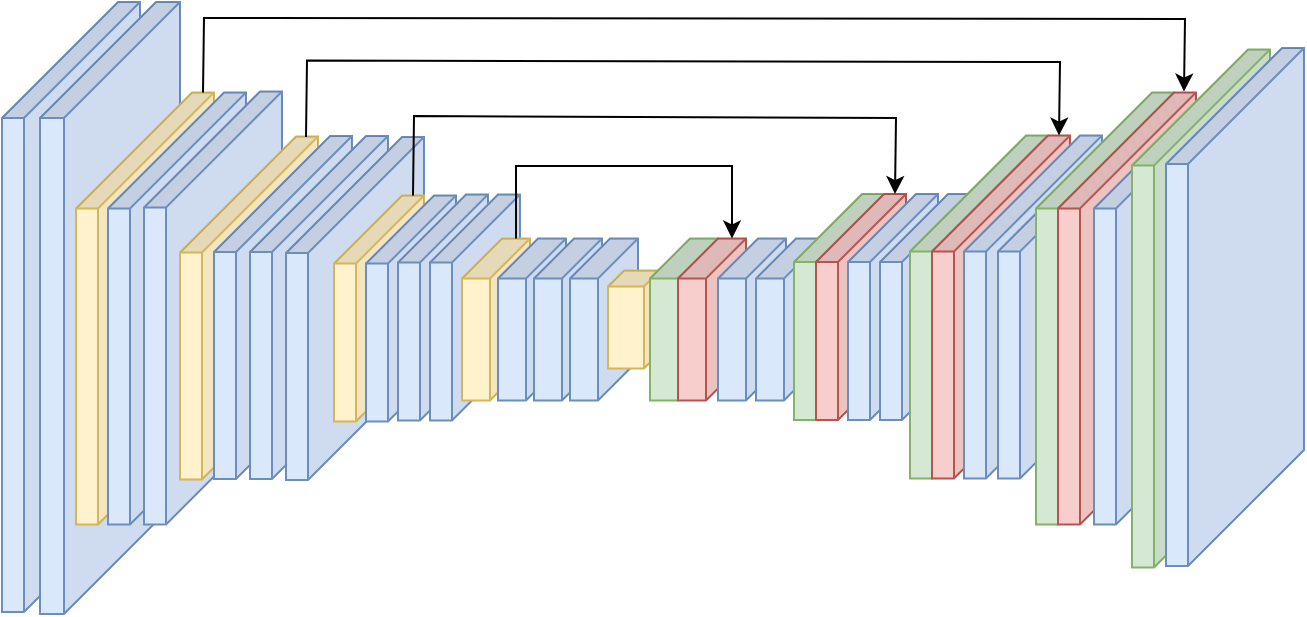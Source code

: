 <mxfile version="24.0.7" type="github">
  <diagram id="zFlVRU_5h1scILDpNqvU" name="Page-1">
    <mxGraphModel dx="398" dy="218" grid="0" gridSize="10" guides="1" tooltips="1" connect="1" arrows="1" fold="1" page="1" pageScale="1" pageWidth="1654" pageHeight="1169" background="#FFFFFF" math="0" shadow="0">
      <root>
        <mxCell id="0" />
        <mxCell id="1" parent="0" />
        <mxCell id="fAfMOuDEGAaXCi6AJNAk-10" value="" style="shape=cube;whiteSpace=wrap;html=1;boundedLbl=1;backgroundOutline=1;darkOpacity=0.05;darkOpacity2=0.1;size=58;perimeterSpacing=0;strokeColor=#6c8ebf;fillColor=#dae8fc;direction=south;labelPadding=0;" parent="1" vertex="1">
          <mxGeometry x="68" y="143" width="69" height="305" as="geometry" />
        </mxCell>
        <mxCell id="YaG1ghF0Epi8K0uBQFao-6" value="" style="shape=cube;whiteSpace=wrap;html=1;boundedLbl=1;backgroundOutline=1;darkOpacity=0.05;darkOpacity2=0.1;size=58;perimeterSpacing=0;strokeColor=#6c8ebf;fillColor=#dae8fc;direction=south;labelPadding=0;" parent="1" vertex="1">
          <mxGeometry x="87" y="143" width="70" height="306" as="geometry" />
        </mxCell>
        <mxCell id="YaG1ghF0Epi8K0uBQFao-7" value="" style="shape=cube;whiteSpace=wrap;html=1;boundedLbl=1;backgroundOutline=1;darkOpacity=0.05;darkOpacity2=0.1;size=58;perimeterSpacing=0;strokeColor=#d6b656;fillColor=#fff2cc;direction=south;labelPadding=0;" parent="1" vertex="1">
          <mxGeometry x="105" y="188.25" width="69" height="216" as="geometry" />
        </mxCell>
        <mxCell id="YaG1ghF0Epi8K0uBQFao-8" value="" style="shape=cube;whiteSpace=wrap;html=1;boundedLbl=1;backgroundOutline=1;darkOpacity=0.05;darkOpacity2=0.1;size=58;perimeterSpacing=0;strokeColor=#6c8ebf;fillColor=#dae8fc;direction=south;labelPadding=0;" parent="1" vertex="1">
          <mxGeometry x="121" y="188.25" width="69" height="216" as="geometry" />
        </mxCell>
        <mxCell id="YaG1ghF0Epi8K0uBQFao-9" value="" style="shape=cube;whiteSpace=wrap;html=1;boundedLbl=1;backgroundOutline=1;darkOpacity=0.05;darkOpacity2=0.1;size=58;perimeterSpacing=0;strokeColor=#6c8ebf;fillColor=#dae8fc;direction=south;labelPadding=0;" parent="1" vertex="1">
          <mxGeometry x="139" y="187.75" width="69" height="216.5" as="geometry" />
        </mxCell>
        <mxCell id="YaG1ghF0Epi8K0uBQFao-10" value="" style="shape=cube;whiteSpace=wrap;html=1;boundedLbl=1;backgroundOutline=1;darkOpacity=0.05;darkOpacity2=0.1;size=58;perimeterSpacing=0;strokeColor=#d6b656;fillColor=#fff2cc;direction=south;labelPadding=0;" parent="1" vertex="1">
          <mxGeometry x="157" y="210.25" width="69" height="171.5" as="geometry" />
        </mxCell>
        <mxCell id="YaG1ghF0Epi8K0uBQFao-11" value="" style="shape=cube;whiteSpace=wrap;html=1;boundedLbl=1;backgroundOutline=1;darkOpacity=0.05;darkOpacity2=0.1;size=58;perimeterSpacing=0;strokeColor=#6c8ebf;fillColor=#dae8fc;direction=south;labelPadding=0;" parent="1" vertex="1">
          <mxGeometry x="174" y="210" width="69" height="171.5" as="geometry" />
        </mxCell>
        <mxCell id="YaG1ghF0Epi8K0uBQFao-12" value="" style="shape=cube;whiteSpace=wrap;html=1;boundedLbl=1;backgroundOutline=1;darkOpacity=0.05;darkOpacity2=0.1;size=58;perimeterSpacing=0;strokeColor=#6c8ebf;fillColor=#dae8fc;direction=south;labelPadding=0;" parent="1" vertex="1">
          <mxGeometry x="192" y="210" width="69" height="171.5" as="geometry" />
        </mxCell>
        <mxCell id="YaG1ghF0Epi8K0uBQFao-13" value="" style="shape=cube;whiteSpace=wrap;html=1;boundedLbl=1;backgroundOutline=1;darkOpacity=0.05;darkOpacity2=0.1;size=58;perimeterSpacing=0;strokeColor=#6c8ebf;fillColor=#dae8fc;direction=south;labelPadding=0;" parent="1" vertex="1">
          <mxGeometry x="210" y="210.5" width="69" height="171.5" as="geometry" />
        </mxCell>
        <mxCell id="YaG1ghF0Epi8K0uBQFao-14" value="" style="shape=cube;whiteSpace=wrap;html=1;boundedLbl=1;backgroundOutline=1;darkOpacity=0.05;darkOpacity2=0.1;size=34;perimeterSpacing=0;strokeColor=#d6b656;fillColor=#fff2cc;direction=south;labelPadding=0;" parent="1" vertex="1">
          <mxGeometry x="234" y="239.75" width="45" height="113" as="geometry" />
        </mxCell>
        <mxCell id="YaG1ghF0Epi8K0uBQFao-15" value="" style="shape=cube;whiteSpace=wrap;html=1;boundedLbl=1;backgroundOutline=1;darkOpacity=0.05;darkOpacity2=0.1;size=34;perimeterSpacing=0;strokeColor=#6c8ebf;fillColor=#dae8fc;direction=south;labelPadding=0;" parent="1" vertex="1">
          <mxGeometry x="250" y="239.75" width="45" height="113" as="geometry" />
        </mxCell>
        <mxCell id="YaG1ghF0Epi8K0uBQFao-16" value="" style="shape=cube;whiteSpace=wrap;html=1;boundedLbl=1;backgroundOutline=1;darkOpacity=0.05;darkOpacity2=0.1;size=34;perimeterSpacing=0;strokeColor=#6c8ebf;fillColor=#dae8fc;direction=south;labelPadding=0;" parent="1" vertex="1">
          <mxGeometry x="266" y="239.25" width="45" height="113" as="geometry" />
        </mxCell>
        <mxCell id="YaG1ghF0Epi8K0uBQFao-17" value="" style="shape=cube;whiteSpace=wrap;html=1;boundedLbl=1;backgroundOutline=1;darkOpacity=0.05;darkOpacity2=0.1;size=34;perimeterSpacing=0;strokeColor=#6c8ebf;fillColor=#dae8fc;direction=south;labelPadding=0;" parent="1" vertex="1">
          <mxGeometry x="282" y="239.25" width="45" height="113" as="geometry" />
        </mxCell>
        <mxCell id="YaG1ghF0Epi8K0uBQFao-18" value="" style="shape=cube;whiteSpace=wrap;html=1;boundedLbl=1;backgroundOutline=1;darkOpacity=0.05;darkOpacity2=0.1;size=20;perimeterSpacing=0;strokeColor=#d6b656;fillColor=#fff2cc;direction=south;labelPadding=0;" parent="1" vertex="1">
          <mxGeometry x="298" y="261.25" width="34" height="81" as="geometry" />
        </mxCell>
        <mxCell id="YaG1ghF0Epi8K0uBQFao-19" value="" style="shape=cube;whiteSpace=wrap;html=1;boundedLbl=1;backgroundOutline=1;darkOpacity=0.05;darkOpacity2=0.1;size=20;perimeterSpacing=0;strokeColor=#6c8ebf;fillColor=#dae8fc;direction=south;labelPadding=0;" parent="1" vertex="1">
          <mxGeometry x="316" y="261.25" width="34" height="81" as="geometry" />
        </mxCell>
        <mxCell id="YaG1ghF0Epi8K0uBQFao-20" value="" style="shape=cube;whiteSpace=wrap;html=1;boundedLbl=1;backgroundOutline=1;darkOpacity=0.05;darkOpacity2=0.1;size=20;perimeterSpacing=0;strokeColor=#6c8ebf;fillColor=#dae8fc;direction=south;labelPadding=0;" parent="1" vertex="1">
          <mxGeometry x="334" y="261.25" width="34" height="81" as="geometry" />
        </mxCell>
        <mxCell id="YaG1ghF0Epi8K0uBQFao-21" value="" style="shape=cube;whiteSpace=wrap;html=1;boundedLbl=1;backgroundOutline=1;darkOpacity=0.05;darkOpacity2=0.1;size=20;perimeterSpacing=0;strokeColor=#6c8ebf;fillColor=#dae8fc;direction=south;labelPadding=0;" parent="1" vertex="1">
          <mxGeometry x="352" y="261.25" width="34" height="81" as="geometry" />
        </mxCell>
        <mxCell id="YaG1ghF0Epi8K0uBQFao-22" value="" style="shape=cube;whiteSpace=wrap;html=1;boundedLbl=1;backgroundOutline=1;darkOpacity=0.05;darkOpacity2=0.1;size=8;perimeterSpacing=0;strokeColor=#d6b656;fillColor=#fff2cc;direction=south;labelPadding=0;" parent="1" vertex="1">
          <mxGeometry x="371" y="277.25" width="26" height="49" as="geometry" />
        </mxCell>
        <mxCell id="YaG1ghF0Epi8K0uBQFao-24" value="" style="shape=cube;whiteSpace=wrap;html=1;boundedLbl=1;backgroundOutline=1;darkOpacity=0.05;darkOpacity2=0.1;size=20;perimeterSpacing=0;strokeColor=#82b366;fillColor=#d5e8d4;direction=south;labelPadding=0;" parent="1" vertex="1">
          <mxGeometry x="392" y="261.25" width="34" height="81" as="geometry" />
        </mxCell>
        <mxCell id="YaG1ghF0Epi8K0uBQFao-25" value="" style="shape=cube;whiteSpace=wrap;html=1;boundedLbl=1;backgroundOutline=1;darkOpacity=0.05;darkOpacity2=0.1;size=20;perimeterSpacing=0;strokeColor=#b85450;fillColor=#f8cecc;direction=south;labelPadding=0;" parent="1" vertex="1">
          <mxGeometry x="406" y="261.25" width="34" height="81" as="geometry" />
        </mxCell>
        <mxCell id="YaG1ghF0Epi8K0uBQFao-27" value="" style="shape=cube;whiteSpace=wrap;html=1;boundedLbl=1;backgroundOutline=1;darkOpacity=0.05;darkOpacity2=0.1;size=20;perimeterSpacing=0;strokeColor=#6c8ebf;fillColor=#dae8fc;direction=south;labelPadding=0;" parent="1" vertex="1">
          <mxGeometry x="426" y="261.25" width="34" height="81" as="geometry" />
        </mxCell>
        <mxCell id="YaG1ghF0Epi8K0uBQFao-28" value="" style="shape=cube;whiteSpace=wrap;html=1;boundedLbl=1;backgroundOutline=1;darkOpacity=0.05;darkOpacity2=0.1;size=20;perimeterSpacing=0;strokeColor=#6c8ebf;fillColor=#dae8fc;direction=south;labelPadding=0;" parent="1" vertex="1">
          <mxGeometry x="445" y="261.25" width="34" height="81" as="geometry" />
        </mxCell>
        <mxCell id="gk7VWWvbLwUDzhhFXbr7-2" value="" style="shape=cube;whiteSpace=wrap;html=1;boundedLbl=1;backgroundOutline=1;darkOpacity=0.05;darkOpacity2=0.1;size=34;perimeterSpacing=0;strokeColor=#82b366;fillColor=#d5e8d4;direction=south;labelPadding=0;" vertex="1" parent="1">
          <mxGeometry x="464" y="239" width="45" height="113" as="geometry" />
        </mxCell>
        <mxCell id="gk7VWWvbLwUDzhhFXbr7-3" value="" style="shape=cube;whiteSpace=wrap;html=1;boundedLbl=1;backgroundOutline=1;darkOpacity=0.05;darkOpacity2=0.1;size=34;perimeterSpacing=0;strokeColor=#b85450;fillColor=#f8cecc;direction=south;labelPadding=0;" vertex="1" parent="1">
          <mxGeometry x="475" y="239" width="45" height="113" as="geometry" />
        </mxCell>
        <mxCell id="gk7VWWvbLwUDzhhFXbr7-4" value="" style="shape=cube;whiteSpace=wrap;html=1;boundedLbl=1;backgroundOutline=1;darkOpacity=0.05;darkOpacity2=0.1;size=34;perimeterSpacing=0;strokeColor=#6c8ebf;fillColor=#dae8fc;direction=south;labelPadding=0;" vertex="1" parent="1">
          <mxGeometry x="491" y="239" width="45" height="113" as="geometry" />
        </mxCell>
        <mxCell id="gk7VWWvbLwUDzhhFXbr7-5" value="" style="shape=cube;whiteSpace=wrap;html=1;boundedLbl=1;backgroundOutline=1;darkOpacity=0.05;darkOpacity2=0.1;size=34;perimeterSpacing=0;strokeColor=#6c8ebf;fillColor=#dae8fc;direction=south;labelPadding=0;" vertex="1" parent="1">
          <mxGeometry x="507" y="239" width="45" height="113" as="geometry" />
        </mxCell>
        <mxCell id="gk7VWWvbLwUDzhhFXbr7-6" value="" style="shape=cube;whiteSpace=wrap;html=1;boundedLbl=1;backgroundOutline=1;darkOpacity=0.05;darkOpacity2=0.1;size=58;perimeterSpacing=0;strokeColor=#82b366;fillColor=#d5e8d4;direction=south;labelPadding=0;" vertex="1" parent="1">
          <mxGeometry x="522" y="209.75" width="69" height="171.5" as="geometry" />
        </mxCell>
        <mxCell id="gk7VWWvbLwUDzhhFXbr7-7" value="" style="shape=cube;whiteSpace=wrap;html=1;boundedLbl=1;backgroundOutline=1;darkOpacity=0.05;darkOpacity2=0.1;size=58;perimeterSpacing=0;strokeColor=#b85450;fillColor=#f8cecc;direction=south;labelPadding=0;" vertex="1" parent="1">
          <mxGeometry x="533" y="209.75" width="69" height="171.5" as="geometry" />
        </mxCell>
        <mxCell id="gk7VWWvbLwUDzhhFXbr7-8" value="" style="shape=cube;whiteSpace=wrap;html=1;boundedLbl=1;backgroundOutline=1;darkOpacity=0.05;darkOpacity2=0.1;size=58;perimeterSpacing=0;strokeColor=#6c8ebf;fillColor=#dae8fc;direction=south;labelPadding=0;" vertex="1" parent="1">
          <mxGeometry x="549" y="209.75" width="69" height="171.5" as="geometry" />
        </mxCell>
        <mxCell id="gk7VWWvbLwUDzhhFXbr7-9" value="" style="shape=cube;whiteSpace=wrap;html=1;boundedLbl=1;backgroundOutline=1;darkOpacity=0.05;darkOpacity2=0.1;size=58;perimeterSpacing=0;strokeColor=#6c8ebf;fillColor=#dae8fc;direction=south;labelPadding=0;" vertex="1" parent="1">
          <mxGeometry x="566" y="209.75" width="69" height="171.5" as="geometry" />
        </mxCell>
        <mxCell id="gk7VWWvbLwUDzhhFXbr7-10" value="" style="shape=cube;whiteSpace=wrap;html=1;boundedLbl=1;backgroundOutline=1;darkOpacity=0.05;darkOpacity2=0.1;size=58;perimeterSpacing=0;strokeColor=#82b366;fillColor=#d5e8d4;direction=south;labelPadding=0;" vertex="1" parent="1">
          <mxGeometry x="585" y="188.25" width="69" height="216" as="geometry" />
        </mxCell>
        <mxCell id="gk7VWWvbLwUDzhhFXbr7-11" value="" style="shape=cube;whiteSpace=wrap;html=1;boundedLbl=1;backgroundOutline=1;darkOpacity=0.05;darkOpacity2=0.1;size=58;perimeterSpacing=0;strokeColor=#b85450;fillColor=#f8cecc;direction=south;labelPadding=0;" vertex="1" parent="1">
          <mxGeometry x="596" y="188.25" width="69" height="216" as="geometry" />
        </mxCell>
        <mxCell id="gk7VWWvbLwUDzhhFXbr7-12" value="" style="shape=cube;whiteSpace=wrap;html=1;boundedLbl=1;backgroundOutline=1;darkOpacity=0.05;darkOpacity2=0.1;size=58;perimeterSpacing=0;strokeColor=#6c8ebf;fillColor=#dae8fc;direction=south;labelPadding=0;" vertex="1" parent="1">
          <mxGeometry x="614" y="188.25" width="69" height="216" as="geometry" />
        </mxCell>
        <mxCell id="gk7VWWvbLwUDzhhFXbr7-13" value="" style="shape=cube;whiteSpace=wrap;html=1;boundedLbl=1;backgroundOutline=1;darkOpacity=0.05;darkOpacity2=0.1;size=58;perimeterSpacing=0;strokeColor=#82b366;fillColor=#d5e8d4;direction=south;labelPadding=0;" vertex="1" parent="1">
          <mxGeometry x="633" y="166.75" width="69" height="259" as="geometry" />
        </mxCell>
        <mxCell id="gk7VWWvbLwUDzhhFXbr7-15" value="" style="endArrow=classic;html=1;rounded=0;entryX=0;entryY=0;entryDx=0;entryDy=5.5;entryPerimeter=0;exitX=0;exitY=0;exitDx=0;exitDy=5.5;exitPerimeter=0;" edge="1" parent="1" source="YaG1ghF0Epi8K0uBQFao-7">
          <mxGeometry width="50" height="50" relative="1" as="geometry">
            <mxPoint x="177" y="187.75" as="sourcePoint" />
            <mxPoint x="659" y="187.75" as="targetPoint" />
            <Array as="points">
              <mxPoint x="169" y="151" />
              <mxPoint x="659.5" y="151.5" />
            </Array>
          </mxGeometry>
        </mxCell>
        <mxCell id="gk7VWWvbLwUDzhhFXbr7-16" value="" style="endArrow=classic;html=1;rounded=0;exitX=0;exitY=0;exitDx=0;exitDy=5.5;exitPerimeter=0;entryX=0;entryY=0;entryDx=0;entryDy=5.5;entryPerimeter=0;endSize=6;" edge="1" parent="1" target="gk7VWWvbLwUDzhhFXbr7-7">
          <mxGeometry width="50" height="50" relative="1" as="geometry">
            <mxPoint x="220" y="210.5" as="sourcePoint" />
            <mxPoint x="505" y="174" as="targetPoint" />
            <Array as="points">
              <mxPoint x="220.5" y="172.25" />
              <mxPoint x="597" y="173" />
            </Array>
          </mxGeometry>
        </mxCell>
        <mxCell id="gk7VWWvbLwUDzhhFXbr7-17" value="" style="endArrow=classic;html=1;rounded=0;exitX=0;exitY=0;exitDx=0;exitDy=5.5;exitPerimeter=0;entryX=0;entryY=0;entryDx=0;entryDy=5.5;entryPerimeter=0;" edge="1" parent="1" source="YaG1ghF0Epi8K0uBQFao-14" target="gk7VWWvbLwUDzhhFXbr7-3">
          <mxGeometry width="50" height="50" relative="1" as="geometry">
            <mxPoint x="291" y="225" as="sourcePoint" />
            <mxPoint x="341" y="175" as="targetPoint" />
            <Array as="points">
              <mxPoint x="274" y="200" />
              <mxPoint x="515" y="201" />
            </Array>
          </mxGeometry>
        </mxCell>
        <mxCell id="gk7VWWvbLwUDzhhFXbr7-18" value="" style="shape=cube;whiteSpace=wrap;html=1;boundedLbl=1;backgroundOutline=1;darkOpacity=0.05;darkOpacity2=0.1;size=58;perimeterSpacing=0;strokeColor=#6c8ebf;fillColor=#dae8fc;direction=south;labelPadding=0;" vertex="1" parent="1">
          <mxGeometry x="650" y="166" width="69" height="259" as="geometry" />
        </mxCell>
        <mxCell id="gk7VWWvbLwUDzhhFXbr7-19" value="" style="endArrow=classic;html=1;rounded=0;exitX=0;exitY=0;exitDx=0;exitDy=7;exitPerimeter=0;entryX=0;entryY=0;entryDx=0;entryDy=7;entryPerimeter=0;" edge="1" parent="1" source="YaG1ghF0Epi8K0uBQFao-18" target="YaG1ghF0Epi8K0uBQFao-25">
          <mxGeometry width="50" height="50" relative="1" as="geometry">
            <mxPoint x="329" y="263" as="sourcePoint" />
            <mxPoint x="379" y="213" as="targetPoint" />
            <Array as="points">
              <mxPoint x="325" y="225" />
              <mxPoint x="433" y="225" />
            </Array>
          </mxGeometry>
        </mxCell>
      </root>
    </mxGraphModel>
  </diagram>
</mxfile>
